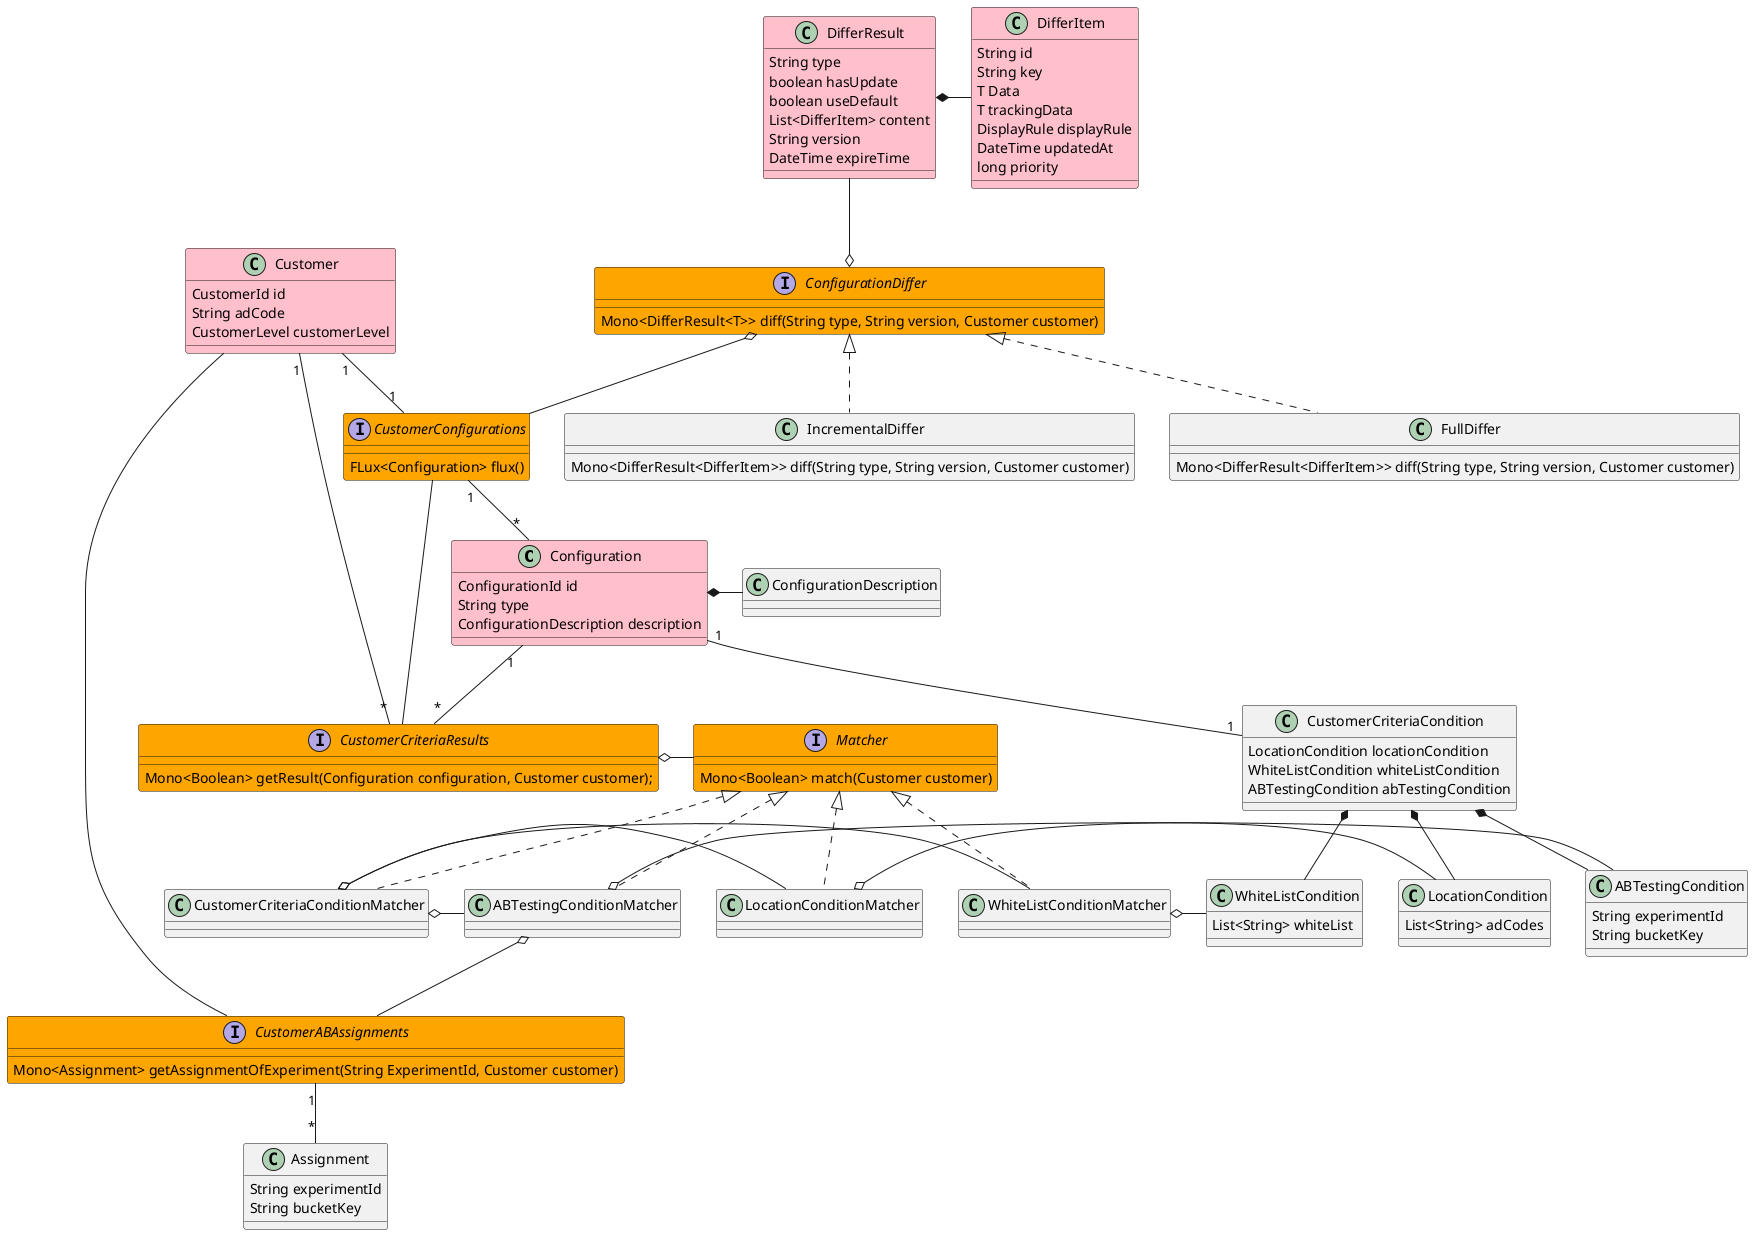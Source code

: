 @startuml
'https://plantuml.com/class-diagram


class Configuration #pink {
    ConfigurationId id
    String type
    ConfigurationDescription description
}

class Customer #pink {
    CustomerId id
    String adCode
    CustomerLevel customerLevel
}



class CustomerCriteriaCondition {
    LocationCondition locationCondition
    WhiteListCondition whiteListCondition
    ABTestingCondition abTestingCondition
}



class WhiteListCondition {
    List<String> whiteList
}

class LocationCondition {
    List<String> adCodes
}

class ABTestingCondition {
    String experimentId
    String bucketKey
}

class CustomerCriteriaConditionMatcher implements Matcher {
}

class WhiteListConditionMatcher implements Matcher {
}

class LocationConditionMatcher  implements Matcher {
}

class ABTestingConditionMatcher  implements Matcher {
}



interface CustomerABAssignments #orange{
    Mono<Assignment> getAssignmentOfExperiment(String ExperimentId, Customer customer)
}

class Assignment {
    String experimentId
    String bucketKey
}

interface CustomerConfigurations #orange{
    FLux<Configuration> flux()
}

interface CustomerCriteriaResults #orange{
    Mono<Boolean> getResult(Configuration configuration, Customer customer);
}

interface Matcher #orange{
    Mono<Boolean> match(Customer customer)
}

Configuration "1" -- "*" CustomerCriteriaResults

Customer "1" -- "*" CustomerCriteriaResults

CustomerCriteriaCondition *- WhiteListCondition
CustomerCriteriaCondition *- LocationCondition
CustomerCriteriaCondition *- ABTestingCondition

Customer  -R- CustomerABAssignments
CustomerABAssignments "1" -- "*" Assignment
ABTestingConditionMatcher o-- CustomerABAssignments

CustomerConfigurations -D- CustomerCriteriaResults

CustomerCriteriaResults o- Matcher

Customer  "1" -- "1" CustomerConfigurations
CustomerConfigurations "1" -- "*" Configuration

CustomerCriteriaConditionMatcher o- WhiteListConditionMatcher
WhiteListConditionMatcher o- WhiteListCondition
CustomerCriteriaConditionMatcher o- ABTestingConditionMatcher
ABTestingConditionMatcher o- ABTestingCondition
CustomerCriteriaConditionMatcher o- LocationConditionMatcher
LocationConditionMatcher o- LocationCondition

Configuration *- ConfigurationDescription
Configuration "1" -- "1" CustomerCriteriaCondition

interface ConfigurationDiffer #orange{
   Mono<DifferResult<T>> diff(String type, String version, Customer customer)
}


class DifferResult #pink{
    String type
    boolean hasUpdate
    boolean useDefault
    List<DifferItem> content
    String version
    DateTime expireTime
}

class DifferItem #pink{
    String id
    String key
    T Data
    T trackingData
    DisplayRule displayRule
    DateTime updatedAt
    long priority
}


class FullDiffer implements ConfigurationDiffer {
    Mono<DifferResult<DifferItem>> diff(String type, String version, Customer customer)
}

class IncrementalDiffer implements ConfigurationDiffer {
    Mono<DifferResult<DifferItem>> diff(String type, String version, Customer customer)
}

DifferResult --o ConfigurationDiffer
DifferResult *- DifferItem

ConfigurationDiffer o-- CustomerConfigurations


@enduml
